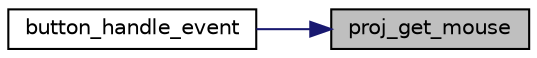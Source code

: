 digraph "proj_get_mouse"
{
 // LATEX_PDF_SIZE
  edge [fontname="Helvetica",fontsize="10",labelfontname="Helvetica",labelfontsize="10"];
  node [fontname="Helvetica",fontsize="10",shape=record];
  rankdir="RL";
  Node1 [label="proj_get_mouse",height=0.2,width=0.4,color="black", fillcolor="grey75", style="filled", fontcolor="black",tooltip="Get a pointer to the project's mouse sprite. This can be useful to check for mouse collision e...."];
  Node1 -> Node2 [dir="back",color="midnightblue",fontsize="10",style="solid",fontname="Helvetica"];
  Node2 [label="button_handle_event",height=0.2,width=0.4,color="black", fillcolor="white", style="filled",URL="$group__ui.html#ga16152123bed016c1add5dcb362e03657",tooltip="Process events related to a button. This functions fetches the in-use mouse sprite and changes the bu..."];
}
